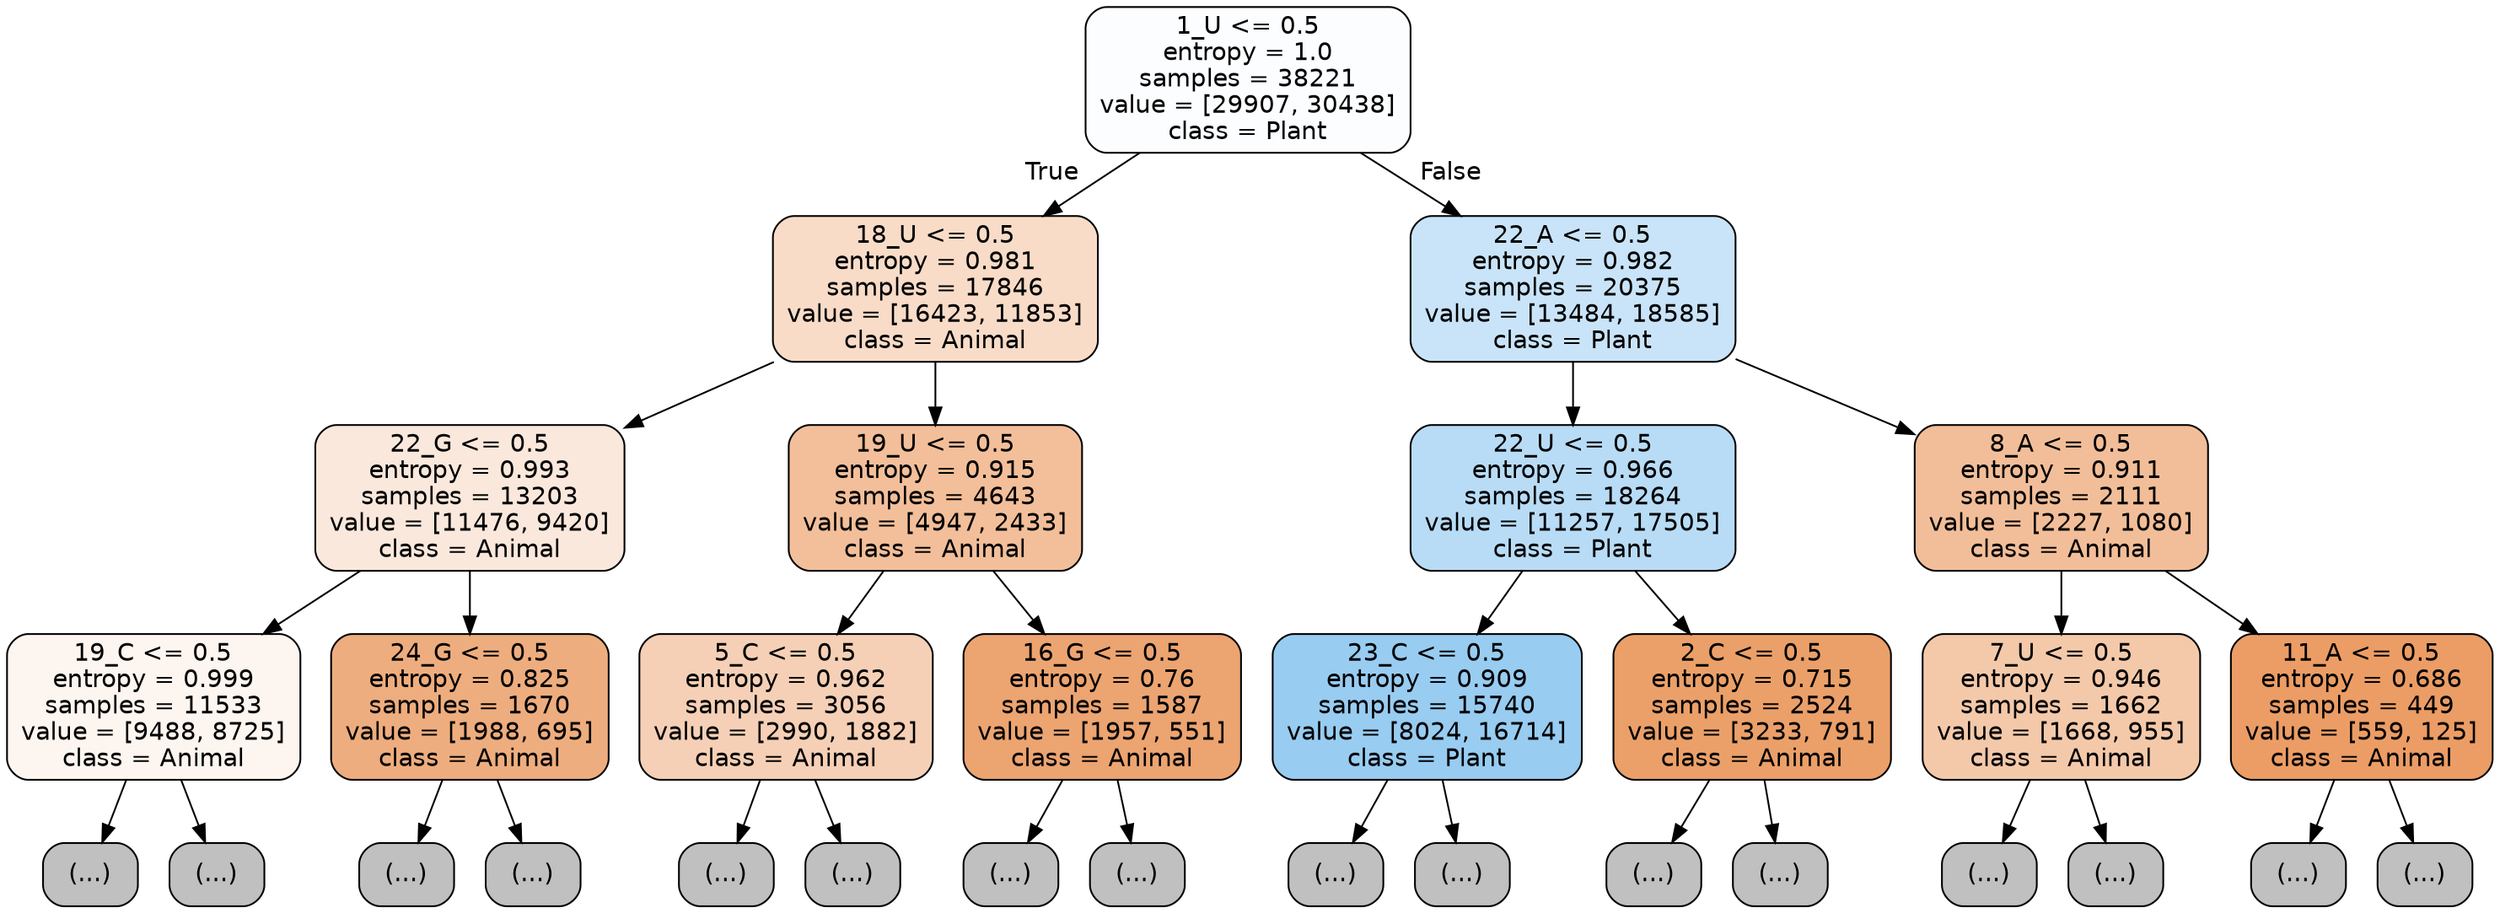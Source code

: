 digraph Tree {
node [shape=box, style="filled, rounded", color="black", fontname="helvetica"] ;
edge [fontname="helvetica"] ;
0 [label="1_U <= 0.5\nentropy = 1.0\nsamples = 38221\nvalue = [29907, 30438]\nclass = Plant", fillcolor="#fcfdff"] ;
1 [label="18_U <= 0.5\nentropy = 0.981\nsamples = 17846\nvalue = [16423, 11853]\nclass = Animal", fillcolor="#f8dcc8"] ;
0 -> 1 [labeldistance=2.5, labelangle=45, headlabel="True"] ;
2 [label="22_G <= 0.5\nentropy = 0.993\nsamples = 13203\nvalue = [11476, 9420]\nclass = Animal", fillcolor="#fae8dc"] ;
1 -> 2 ;
3 [label="19_C <= 0.5\nentropy = 0.999\nsamples = 11533\nvalue = [9488, 8725]\nclass = Animal", fillcolor="#fdf5ef"] ;
2 -> 3 ;
4 [label="(...)", fillcolor="#C0C0C0"] ;
3 -> 4 ;
4613 [label="(...)", fillcolor="#C0C0C0"] ;
3 -> 4613 ;
6104 [label="24_G <= 0.5\nentropy = 0.825\nsamples = 1670\nvalue = [1988, 695]\nclass = Animal", fillcolor="#eead7e"] ;
2 -> 6104 ;
6105 [label="(...)", fillcolor="#C0C0C0"] ;
6104 -> 6105 ;
6850 [label="(...)", fillcolor="#C0C0C0"] ;
6104 -> 6850 ;
6895 [label="19_U <= 0.5\nentropy = 0.915\nsamples = 4643\nvalue = [4947, 2433]\nclass = Animal", fillcolor="#f2bf9a"] ;
1 -> 6895 ;
6896 [label="5_C <= 0.5\nentropy = 0.962\nsamples = 3056\nvalue = [2990, 1882]\nclass = Animal", fillcolor="#f5d0b6"] ;
6895 -> 6896 ;
6897 [label="(...)", fillcolor="#C0C0C0"] ;
6896 -> 6897 ;
8296 [label="(...)", fillcolor="#C0C0C0"] ;
6896 -> 8296 ;
8671 [label="16_G <= 0.5\nentropy = 0.76\nsamples = 1587\nvalue = [1957, 551]\nclass = Animal", fillcolor="#eca471"] ;
6895 -> 8671 ;
8672 [label="(...)", fillcolor="#C0C0C0"] ;
8671 -> 8672 ;
9135 [label="(...)", fillcolor="#C0C0C0"] ;
8671 -> 9135 ;
9374 [label="22_A <= 0.5\nentropy = 0.982\nsamples = 20375\nvalue = [13484, 18585]\nclass = Plant", fillcolor="#c9e4f8"] ;
0 -> 9374 [labeldistance=2.5, labelangle=-45, headlabel="False"] ;
9375 [label="22_U <= 0.5\nentropy = 0.966\nsamples = 18264\nvalue = [11257, 17505]\nclass = Plant", fillcolor="#b8dcf6"] ;
9374 -> 9375 ;
9376 [label="23_C <= 0.5\nentropy = 0.909\nsamples = 15740\nvalue = [8024, 16714]\nclass = Plant", fillcolor="#98ccf1"] ;
9375 -> 9376 ;
9377 [label="(...)", fillcolor="#C0C0C0"] ;
9376 -> 9377 ;
14854 [label="(...)", fillcolor="#C0C0C0"] ;
9376 -> 14854 ;
14981 [label="2_C <= 0.5\nentropy = 0.715\nsamples = 2524\nvalue = [3233, 791]\nclass = Animal", fillcolor="#eba069"] ;
9375 -> 14981 ;
14982 [label="(...)", fillcolor="#C0C0C0"] ;
14981 -> 14982 ;
15747 [label="(...)", fillcolor="#C0C0C0"] ;
14981 -> 15747 ;
15940 [label="8_A <= 0.5\nentropy = 0.911\nsamples = 2111\nvalue = [2227, 1080]\nclass = Animal", fillcolor="#f2be99"] ;
9374 -> 15940 ;
15941 [label="7_U <= 0.5\nentropy = 0.946\nsamples = 1662\nvalue = [1668, 955]\nclass = Animal", fillcolor="#f4c9aa"] ;
15940 -> 15941 ;
15942 [label="(...)", fillcolor="#C0C0C0"] ;
15941 -> 15942 ;
16459 [label="(...)", fillcolor="#C0C0C0"] ;
15941 -> 16459 ;
16674 [label="11_A <= 0.5\nentropy = 0.686\nsamples = 449\nvalue = [559, 125]\nclass = Animal", fillcolor="#eb9d65"] ;
15940 -> 16674 ;
16675 [label="(...)", fillcolor="#C0C0C0"] ;
16674 -> 16675 ;
16810 [label="(...)", fillcolor="#C0C0C0"] ;
16674 -> 16810 ;
}